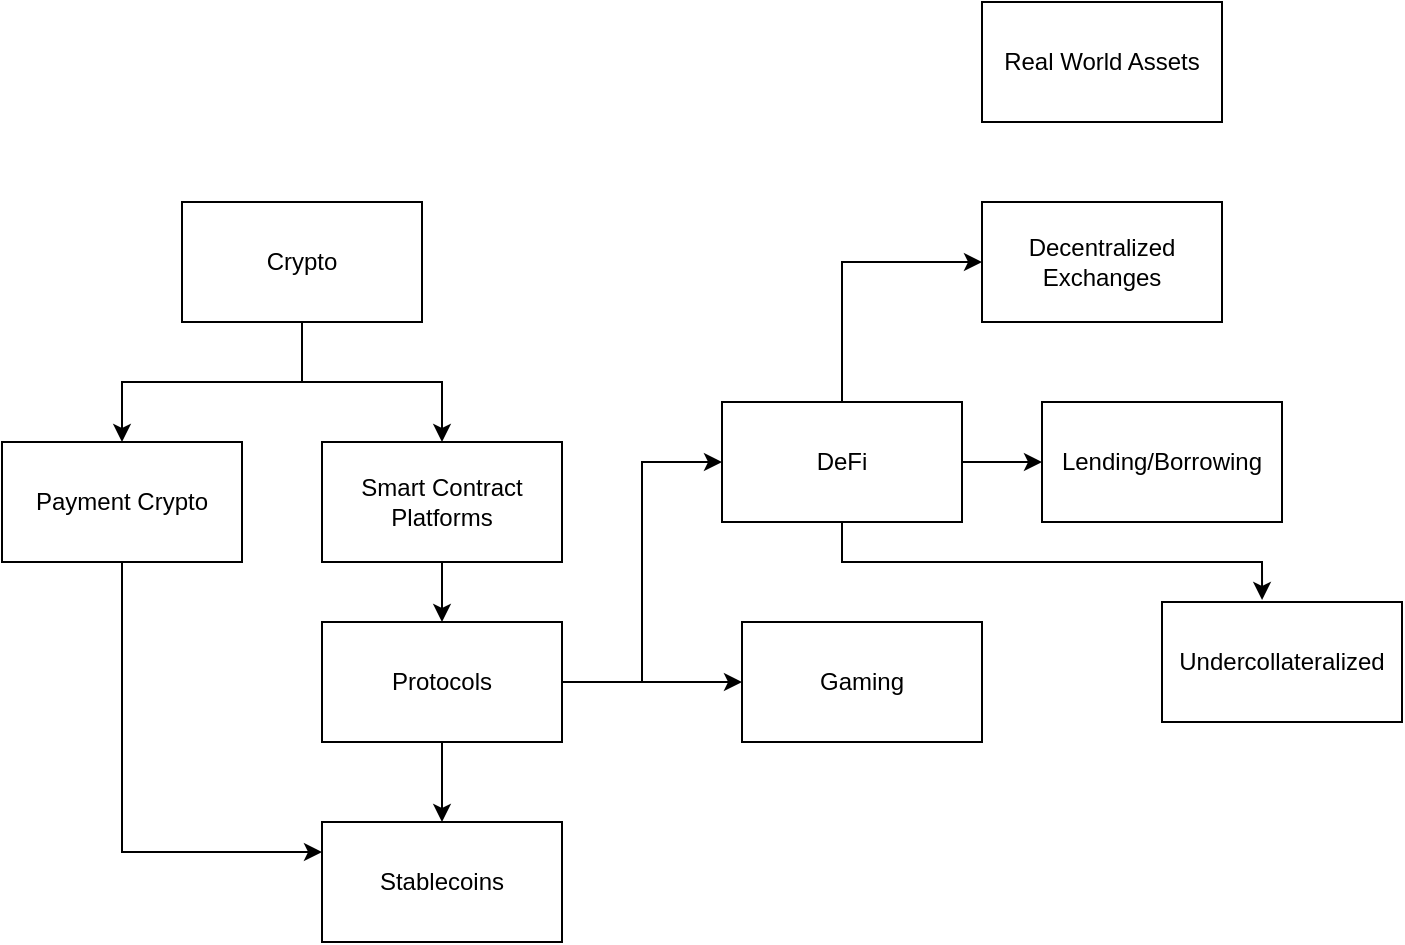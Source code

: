 <mxfile version="20.8.5" type="github"><diagram id="3eHicAqN5X4lOoIQ3E1A" name="Page-1"><mxGraphModel dx="1442" dy="1279" grid="1" gridSize="10" guides="1" tooltips="1" connect="1" arrows="1" fold="1" page="1" pageScale="1" pageWidth="1100" pageHeight="850" math="0" shadow="0"><root><mxCell id="0"/><mxCell id="1" parent="0"/><mxCell id="6zNmI5sbzaLCzPCIBvBJ-7" style="edgeStyle=orthogonalEdgeStyle;rounded=0;orthogonalLoop=1;jettySize=auto;html=1;exitX=0.5;exitY=1;exitDx=0;exitDy=0;" edge="1" parent="1" source="6zNmI5sbzaLCzPCIBvBJ-1" target="6zNmI5sbzaLCzPCIBvBJ-3"><mxGeometry relative="1" as="geometry"/></mxCell><mxCell id="6zNmI5sbzaLCzPCIBvBJ-11" style="edgeStyle=orthogonalEdgeStyle;rounded=0;orthogonalLoop=1;jettySize=auto;html=1;exitX=0.5;exitY=1;exitDx=0;exitDy=0;entryX=0.5;entryY=0;entryDx=0;entryDy=0;" edge="1" parent="1" source="6zNmI5sbzaLCzPCIBvBJ-1" target="6zNmI5sbzaLCzPCIBvBJ-2"><mxGeometry relative="1" as="geometry"/></mxCell><mxCell id="6zNmI5sbzaLCzPCIBvBJ-1" value="Crypto" style="rounded=0;whiteSpace=wrap;html=1;" vertex="1" parent="1"><mxGeometry x="330" y="130" width="120" height="60" as="geometry"/></mxCell><mxCell id="6zNmI5sbzaLCzPCIBvBJ-15" style="edgeStyle=orthogonalEdgeStyle;rounded=0;orthogonalLoop=1;jettySize=auto;html=1;exitX=0.5;exitY=1;exitDx=0;exitDy=0;entryX=0;entryY=0.25;entryDx=0;entryDy=0;" edge="1" parent="1" source="6zNmI5sbzaLCzPCIBvBJ-2" target="6zNmI5sbzaLCzPCIBvBJ-13"><mxGeometry relative="1" as="geometry"/></mxCell><mxCell id="6zNmI5sbzaLCzPCIBvBJ-2" value="Payment Crypto" style="rounded=0;whiteSpace=wrap;html=1;" vertex="1" parent="1"><mxGeometry x="240" y="250" width="120" height="60" as="geometry"/></mxCell><mxCell id="6zNmI5sbzaLCzPCIBvBJ-6" style="edgeStyle=orthogonalEdgeStyle;rounded=0;orthogonalLoop=1;jettySize=auto;html=1;exitX=0.5;exitY=1;exitDx=0;exitDy=0;entryX=0.5;entryY=0;entryDx=0;entryDy=0;" edge="1" parent="1" source="6zNmI5sbzaLCzPCIBvBJ-3" target="6zNmI5sbzaLCzPCIBvBJ-4"><mxGeometry relative="1" as="geometry"/></mxCell><mxCell id="6zNmI5sbzaLCzPCIBvBJ-3" value="Smart Contract Platforms" style="rounded=0;whiteSpace=wrap;html=1;" vertex="1" parent="1"><mxGeometry x="400" y="250" width="120" height="60" as="geometry"/></mxCell><mxCell id="6zNmI5sbzaLCzPCIBvBJ-14" style="edgeStyle=orthogonalEdgeStyle;rounded=0;orthogonalLoop=1;jettySize=auto;html=1;exitX=0.5;exitY=1;exitDx=0;exitDy=0;entryX=0.5;entryY=0;entryDx=0;entryDy=0;" edge="1" parent="1" source="6zNmI5sbzaLCzPCIBvBJ-4" target="6zNmI5sbzaLCzPCIBvBJ-13"><mxGeometry relative="1" as="geometry"/></mxCell><mxCell id="6zNmI5sbzaLCzPCIBvBJ-17" style="edgeStyle=orthogonalEdgeStyle;rounded=0;orthogonalLoop=1;jettySize=auto;html=1;exitX=1;exitY=0.5;exitDx=0;exitDy=0;entryX=0;entryY=0.5;entryDx=0;entryDy=0;" edge="1" parent="1" source="6zNmI5sbzaLCzPCIBvBJ-4" target="6zNmI5sbzaLCzPCIBvBJ-16"><mxGeometry relative="1" as="geometry"/></mxCell><mxCell id="6zNmI5sbzaLCzPCIBvBJ-19" style="edgeStyle=orthogonalEdgeStyle;rounded=0;orthogonalLoop=1;jettySize=auto;html=1;exitX=1;exitY=0.5;exitDx=0;exitDy=0;entryX=0;entryY=0.5;entryDx=0;entryDy=0;" edge="1" parent="1" source="6zNmI5sbzaLCzPCIBvBJ-4" target="6zNmI5sbzaLCzPCIBvBJ-18"><mxGeometry relative="1" as="geometry"/></mxCell><mxCell id="6zNmI5sbzaLCzPCIBvBJ-4" value="Protocols" style="rounded=0;whiteSpace=wrap;html=1;" vertex="1" parent="1"><mxGeometry x="400" y="340" width="120" height="60" as="geometry"/></mxCell><mxCell id="6zNmI5sbzaLCzPCIBvBJ-13" value="Stablecoins" style="rounded=0;whiteSpace=wrap;html=1;" vertex="1" parent="1"><mxGeometry x="400" y="440" width="120" height="60" as="geometry"/></mxCell><mxCell id="6zNmI5sbzaLCzPCIBvBJ-22" style="edgeStyle=orthogonalEdgeStyle;rounded=0;orthogonalLoop=1;jettySize=auto;html=1;exitX=0.5;exitY=0;exitDx=0;exitDy=0;entryX=0;entryY=0.5;entryDx=0;entryDy=0;" edge="1" parent="1" source="6zNmI5sbzaLCzPCIBvBJ-16" target="6zNmI5sbzaLCzPCIBvBJ-20"><mxGeometry relative="1" as="geometry"/></mxCell><mxCell id="6zNmI5sbzaLCzPCIBvBJ-24" style="edgeStyle=orthogonalEdgeStyle;rounded=0;orthogonalLoop=1;jettySize=auto;html=1;exitX=1;exitY=0.5;exitDx=0;exitDy=0;entryX=0;entryY=0.5;entryDx=0;entryDy=0;" edge="1" parent="1" source="6zNmI5sbzaLCzPCIBvBJ-16" target="6zNmI5sbzaLCzPCIBvBJ-23"><mxGeometry relative="1" as="geometry"/></mxCell><mxCell id="6zNmI5sbzaLCzPCIBvBJ-26" style="edgeStyle=orthogonalEdgeStyle;rounded=0;orthogonalLoop=1;jettySize=auto;html=1;exitX=0.5;exitY=1;exitDx=0;exitDy=0;entryX=0.417;entryY=-0.017;entryDx=0;entryDy=0;entryPerimeter=0;" edge="1" parent="1" source="6zNmI5sbzaLCzPCIBvBJ-16" target="6zNmI5sbzaLCzPCIBvBJ-25"><mxGeometry relative="1" as="geometry"/></mxCell><mxCell id="6zNmI5sbzaLCzPCIBvBJ-16" value="DeFi" style="rounded=0;whiteSpace=wrap;html=1;" vertex="1" parent="1"><mxGeometry x="600" y="230" width="120" height="60" as="geometry"/></mxCell><mxCell id="6zNmI5sbzaLCzPCIBvBJ-18" value="Gaming" style="rounded=0;whiteSpace=wrap;html=1;" vertex="1" parent="1"><mxGeometry x="610" y="340" width="120" height="60" as="geometry"/></mxCell><mxCell id="6zNmI5sbzaLCzPCIBvBJ-20" value="Decentralized Exchanges" style="rounded=0;whiteSpace=wrap;html=1;" vertex="1" parent="1"><mxGeometry x="730" y="130" width="120" height="60" as="geometry"/></mxCell><mxCell id="6zNmI5sbzaLCzPCIBvBJ-23" value="Lending/Borrowing" style="rounded=0;whiteSpace=wrap;html=1;" vertex="1" parent="1"><mxGeometry x="760" y="230" width="120" height="60" as="geometry"/></mxCell><mxCell id="6zNmI5sbzaLCzPCIBvBJ-25" value="Undercollateralized" style="rounded=0;whiteSpace=wrap;html=1;" vertex="1" parent="1"><mxGeometry x="820" y="330" width="120" height="60" as="geometry"/></mxCell><mxCell id="6zNmI5sbzaLCzPCIBvBJ-27" value="Real World Assets" style="rounded=0;whiteSpace=wrap;html=1;" vertex="1" parent="1"><mxGeometry x="730" y="30" width="120" height="60" as="geometry"/></mxCell></root></mxGraphModel></diagram></mxfile>